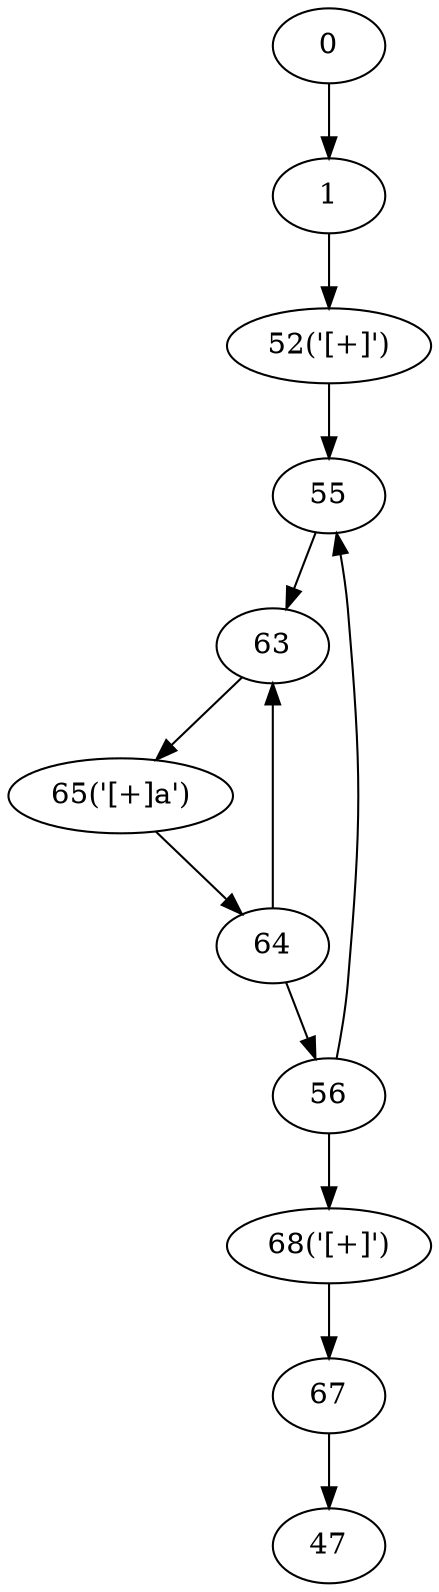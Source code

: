 digraph g {
	0 ;
	1 ;
	47 ;
	52 [label="52('[+]')"];
	55 ;
	56 ;
	63 ;
	64 ;
	65 [label="65('[+]a')"];
	67 ;
	68 [label="68('[+]')"];
	0->1;
	67->47;
	1->52;
	52->55;
	56->55;
	64->56;
	55->63;
	64->63;
	65->64;
	63->65;
	68->67;
	56->68;
}
